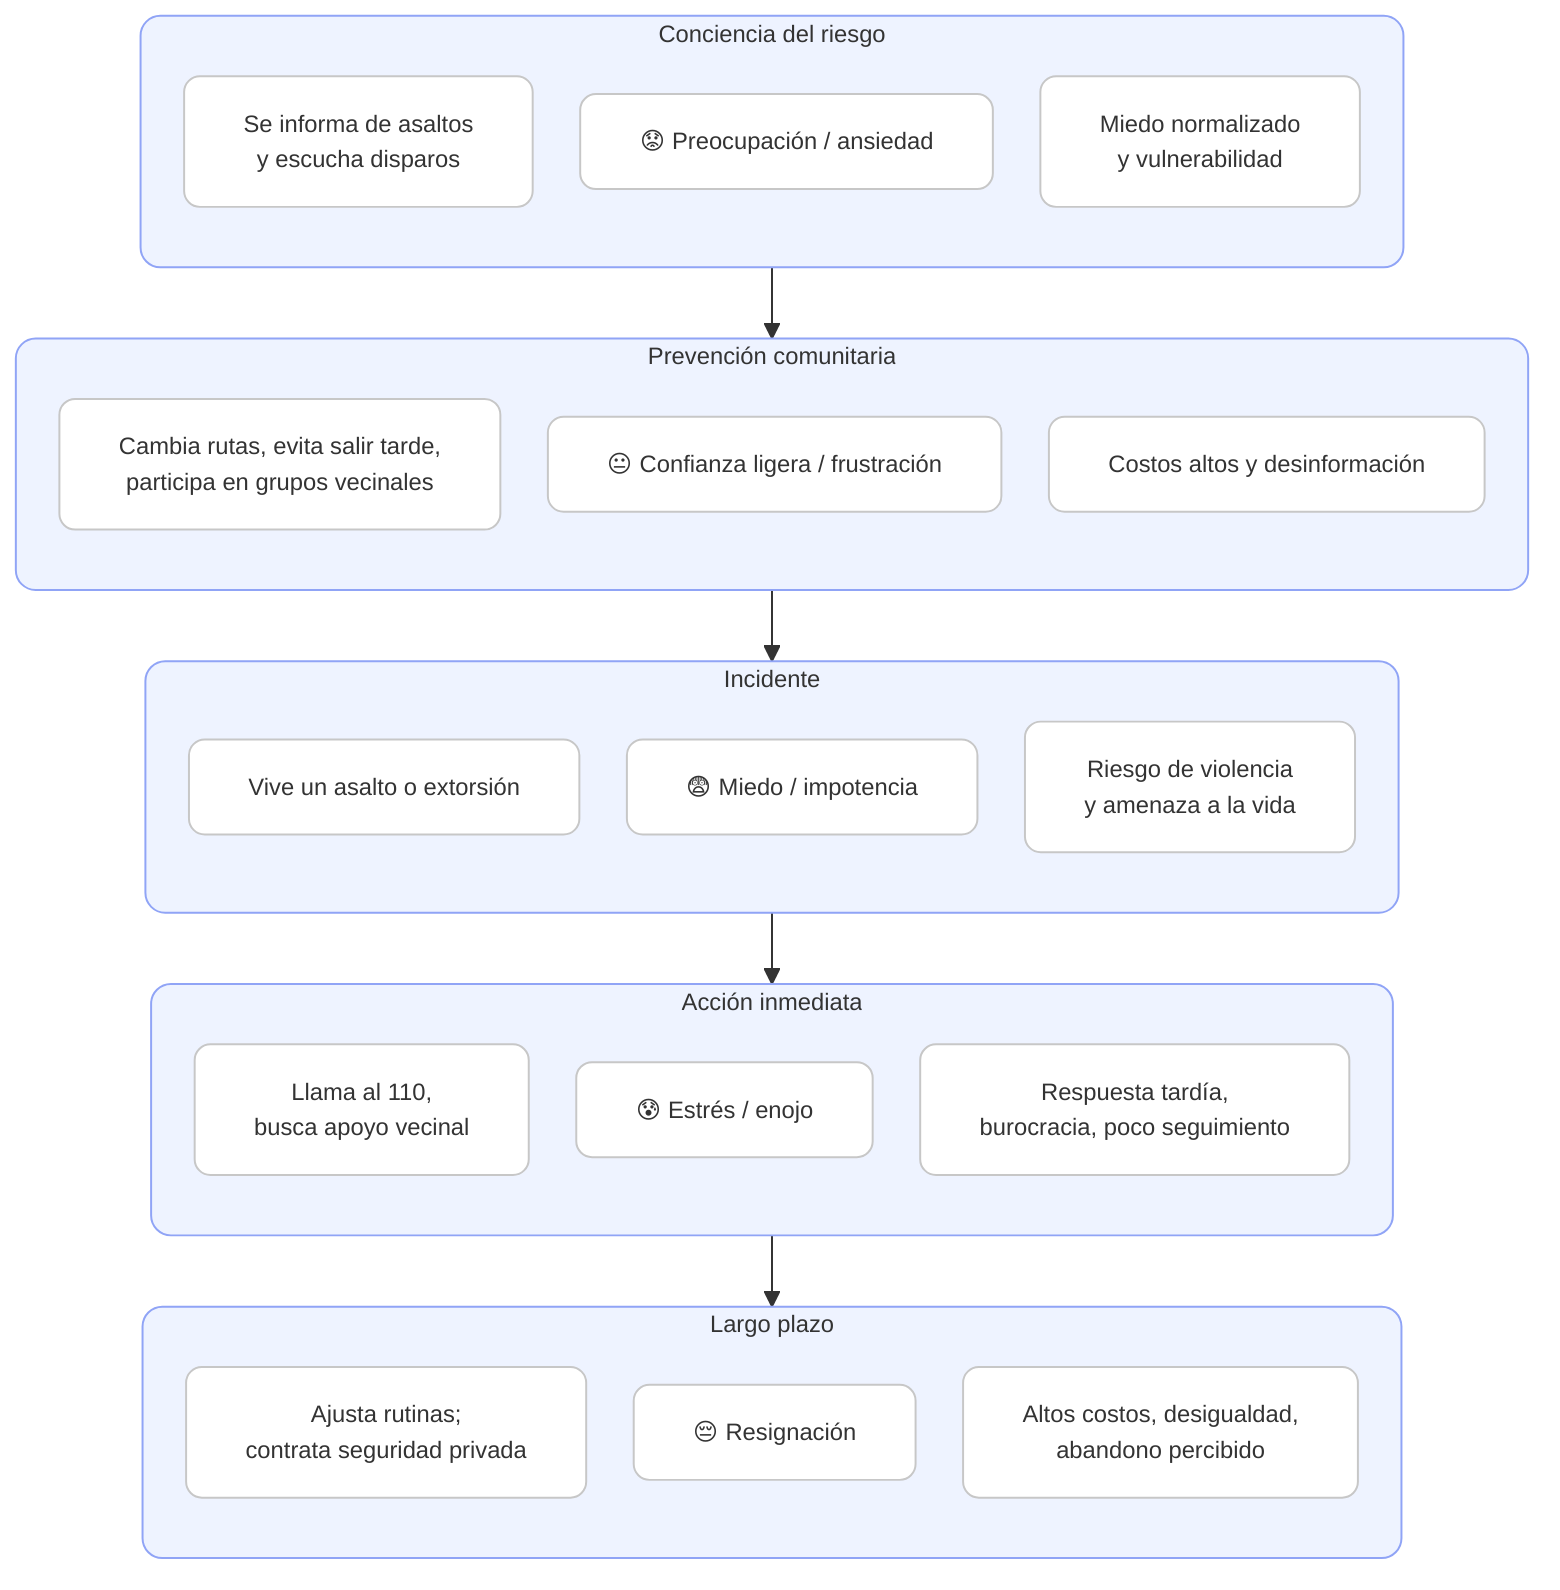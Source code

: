 %% Diagrama en columnas (compacto vertical)
%%{init: {
  "theme": "default",
  "flowchart": { "curve":"linear", "nodeSpacing": 24, "rankSpacing": 36 },
  "themeVariables": { "fontSize":"12px", "lineHeight":"16px" }
}}%%

flowchart TB
  %% Etapas en fila vertical
  subgraph E1[Conciencia del riesgo]
    direction TB
    E1A[Se informa de asaltos<br/>y escucha disparos]
    E1E[😟 Preocupación / ansiedad]
    E1P[Miedo normalizado<br/>y vulnerabilidad]
  end

  subgraph E2[Prevención comunitaria]
    direction TB
    E2A[Cambia rutas, evita salir tarde,<br/>participa en grupos vecinales]
    E2E[😐 Confianza ligera / frustración]
    E2P[Costos altos y desinformación]
  end

  subgraph E3[Incidente]
    direction TB
    E3A[Vive un asalto o extorsión]
    E3E[😨 Miedo / impotencia]
    E3P[Riesgo de violencia<br/>y amenaza a la vida]
  end

  subgraph E4[Acción inmediata]
    direction TB
    E4A[Llama al 110,<br/>busca apoyo vecinal]
    E4E[😰 Estrés / enojo]
    E4P[Respuesta tardía,<br/>burocracia, poco seguimiento]
  end

  subgraph E5[Largo plazo]
    direction TB
    E5A[Ajusta rutinas;<br/>contrata seguridad privada]
    E5E[😔 Resignación]
    E5P[Altos costos, desigualdad,<br/>abandono percibido]
  end

  %% Conexión vertical entre etapas
  E1 --> E2 --> E3 --> E4 --> E5

  %% Estilos
  classDef etapa fill:#eef3ff,stroke:#90a4f6,stroke-width:1px,rx:10,ry:10;
  classDef nodo fill:#ffffff,stroke:#c7c7c7,rx:8,ry:8;
  class E1,E2,E3,E4,E5 etapa;
  class E1A,E1E,E1P,E2A,E2E,E2P,E3A,E3E,E3P,E4A,E4E,E4P,E5A,E5E,E5P nodo;